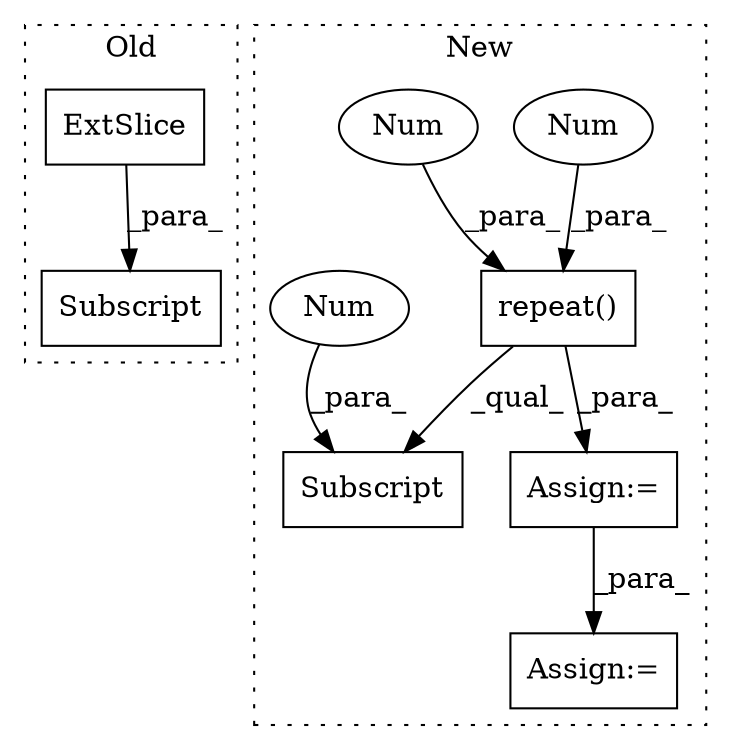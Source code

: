 digraph G {
subgraph cluster0 {
1 [label="ExtSlice" a="85" s="2493" l="1" shape="box"];
3 [label="Subscript" a="63" s="2493,0" l="13,0" shape="box"];
label = "Old";
style="dotted";
}
subgraph cluster1 {
2 [label="repeat()" a="75" s="3431,3472" l="31,1" shape="box"];
4 [label="Assign:=" a="68" s="3541" l="3" shape="box"];
5 [label="Assign:=" a="68" s="3680" l="3" shape="box"];
6 [label="Num" a="76" s="3471" l="1" shape="ellipse"];
7 [label="Num" a="76" s="3462" l="1" shape="ellipse"];
8 [label="Subscript" a="63" s="3514,0" l="15,0" shape="box"];
9 [label="Num" a="76" s="3526" l="2" shape="ellipse"];
label = "New";
style="dotted";
}
1 -> 3 [label="_para_"];
2 -> 8 [label="_qual_"];
2 -> 4 [label="_para_"];
4 -> 5 [label="_para_"];
6 -> 2 [label="_para_"];
7 -> 2 [label="_para_"];
9 -> 8 [label="_para_"];
}